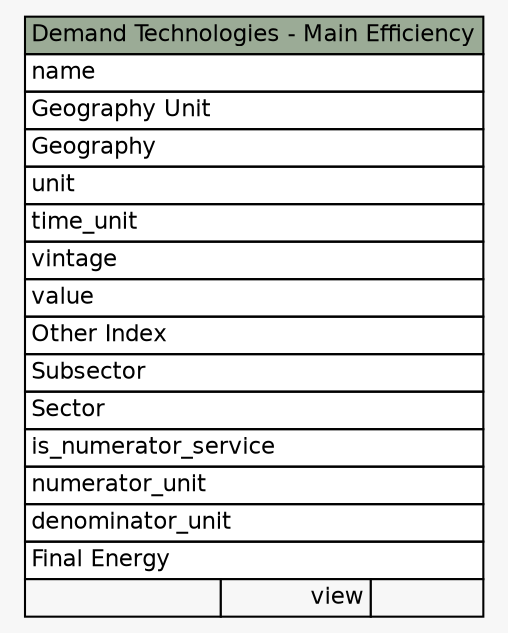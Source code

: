 // dot 2.38.0 on Windows 10 10.0
// SchemaSpy rev 590
digraph "Demand Technologies - Main Efficiency" {
  graph [
    rankdir="RL"
    bgcolor="#f7f7f7"
    nodesep="0.18"
    ranksep="0.46"
    fontname="Helvetica"
    fontsize="11"
  ];
  node [
    fontname="Helvetica"
    fontsize="11"
    shape="plaintext"
  ];
  edge [
    arrowsize="0.8"
  ];
  "Demand Technologies - Main Efficiency" [
    label=<
    <TABLE BORDER="0" CELLBORDER="1" CELLSPACING="0" BGCOLOR="#ffffff">
      <TR><TD COLSPAN="3" BGCOLOR="#9bab96" ALIGN="CENTER">Demand Technologies - Main Efficiency</TD></TR>
      <TR><TD PORT="name" COLSPAN="3" ALIGN="LEFT">name</TD></TR>
      <TR><TD PORT="Geography Unit" COLSPAN="3" ALIGN="LEFT">Geography Unit</TD></TR>
      <TR><TD PORT="Geography" COLSPAN="3" ALIGN="LEFT">Geography</TD></TR>
      <TR><TD PORT="unit" COLSPAN="3" ALIGN="LEFT">unit</TD></TR>
      <TR><TD PORT="time_unit" COLSPAN="3" ALIGN="LEFT">time_unit</TD></TR>
      <TR><TD PORT="vintage" COLSPAN="3" ALIGN="LEFT">vintage</TD></TR>
      <TR><TD PORT="value" COLSPAN="3" ALIGN="LEFT">value</TD></TR>
      <TR><TD PORT="Other Index" COLSPAN="3" ALIGN="LEFT">Other Index</TD></TR>
      <TR><TD PORT="Subsector" COLSPAN="3" ALIGN="LEFT">Subsector</TD></TR>
      <TR><TD PORT="Sector" COLSPAN="3" ALIGN="LEFT">Sector</TD></TR>
      <TR><TD PORT="is_numerator_service" COLSPAN="3" ALIGN="LEFT">is_numerator_service</TD></TR>
      <TR><TD PORT="numerator_unit" COLSPAN="3" ALIGN="LEFT">numerator_unit</TD></TR>
      <TR><TD PORT="denominator_unit" COLSPAN="3" ALIGN="LEFT">denominator_unit</TD></TR>
      <TR><TD PORT="Final Energy" COLSPAN="3" ALIGN="LEFT">Final Energy</TD></TR>
      <TR><TD ALIGN="LEFT" BGCOLOR="#f7f7f7">  </TD><TD ALIGN="RIGHT" BGCOLOR="#f7f7f7">view</TD><TD ALIGN="RIGHT" BGCOLOR="#f7f7f7">  </TD></TR>
    </TABLE>>
    URL="tables/Demand Technologies - Main Efficiency.html"
    tooltip="Demand Technologies - Main Efficiency"
  ];
}
